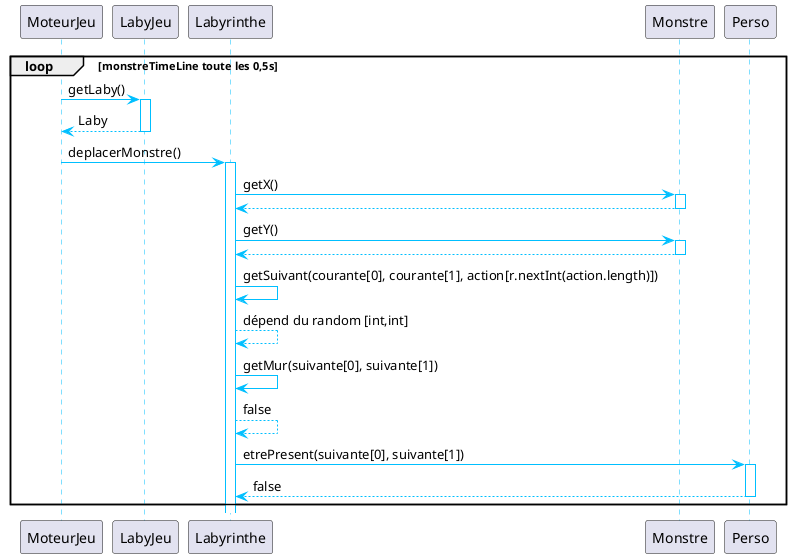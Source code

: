 @startuml
'https://plantuml.com/sequence-diagram

' Activation style
' Activation style
skinparam sequence {
    ArrowColor DeepSkyBlue
    ActorBorderColor DeepSkyBlue
    LifeLineBorderColor DeepSkyBlue
}
loop monstreTimeLine toute les 0,5s
MoteurJeu -> LabyJeu: getLaby()
activate LabyJeu
LabyJeu --> MoteurJeu : Laby
deactivate LabyJeu
MoteurJeu -> Labyrinthe : deplacerMonstre()
activate Labyrinthe


Labyrinthe -> Monstre: getX()
activate Monstre
Labyrinthe <-- Monstre:
deactivate Monstre

Labyrinthe -> Monstre: getY()
activate Monstre
Labyrinthe <-- Monstre:
deactivate Monstre


Labyrinthe -> Labyrinthe: getSuivant(courante[0], courante[1], action[r.nextInt(action.length)])
Labyrinthe --> Labyrinthe: dépend du random [int,int]


Labyrinthe -> Labyrinthe: getMur(suivante[0], suivante[1])
Labyrinthe --> Labyrinthe: false
Labyrinthe -> Perso: etrePresent(suivante[0], suivante[1])
activate Perso
Labyrinthe <-- Perso: false
deactivate Perso
deactivate MoteurJeu
end
@enduml